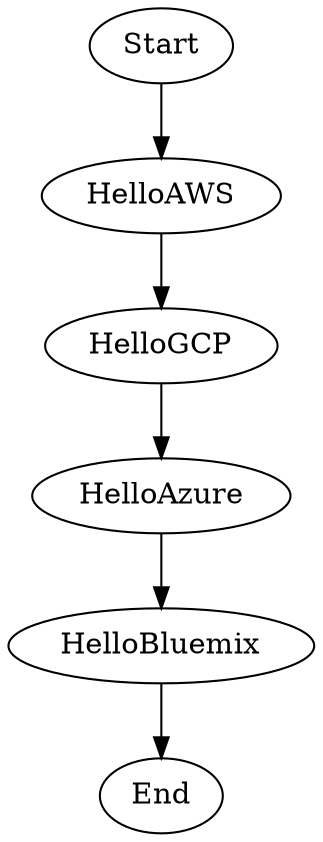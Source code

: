 digraph graph_name {
     "Start" -> "HelloAWS" ;
     "HelloAWS" -> "HelloGCP" ;
     "HelloGCP" -> "HelloAzure" ;
     "HelloAzure" -> "HelloBluemix" ;
     "HelloBluemix" -> "End" ;
}

